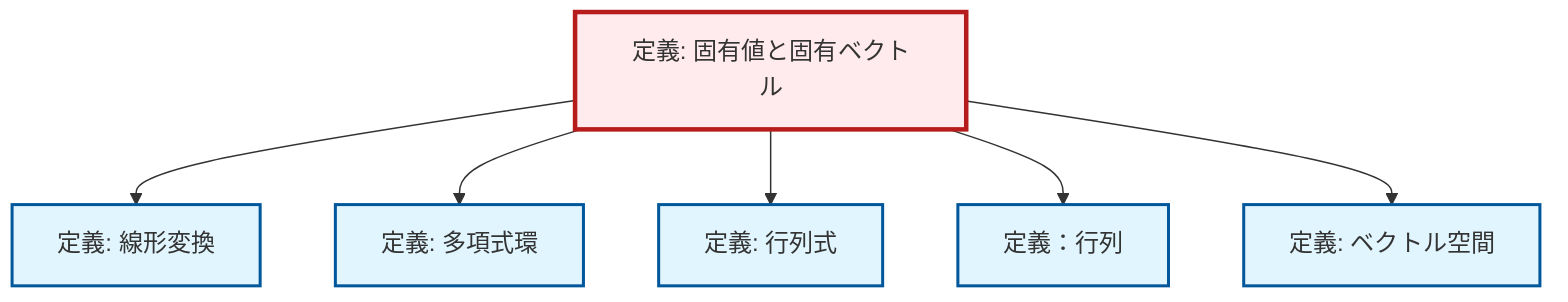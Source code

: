 graph TD
    classDef definition fill:#e1f5fe,stroke:#01579b,stroke-width:2px
    classDef theorem fill:#f3e5f5,stroke:#4a148c,stroke-width:2px
    classDef axiom fill:#fff3e0,stroke:#e65100,stroke-width:2px
    classDef example fill:#e8f5e9,stroke:#1b5e20,stroke-width:2px
    classDef current fill:#ffebee,stroke:#b71c1c,stroke-width:3px
    def-determinant["定義: 行列式"]:::definition
    def-eigenvalue-eigenvector["定義: 固有値と固有ベクトル"]:::definition
    def-vector-space["定義: ベクトル空間"]:::definition
    def-matrix["定義：行列"]:::definition
    def-polynomial-ring["定義: 多項式環"]:::definition
    def-linear-transformation["定義: 線形変換"]:::definition
    def-eigenvalue-eigenvector --> def-linear-transformation
    def-eigenvalue-eigenvector --> def-polynomial-ring
    def-eigenvalue-eigenvector --> def-determinant
    def-eigenvalue-eigenvector --> def-matrix
    def-eigenvalue-eigenvector --> def-vector-space
    class def-eigenvalue-eigenvector current